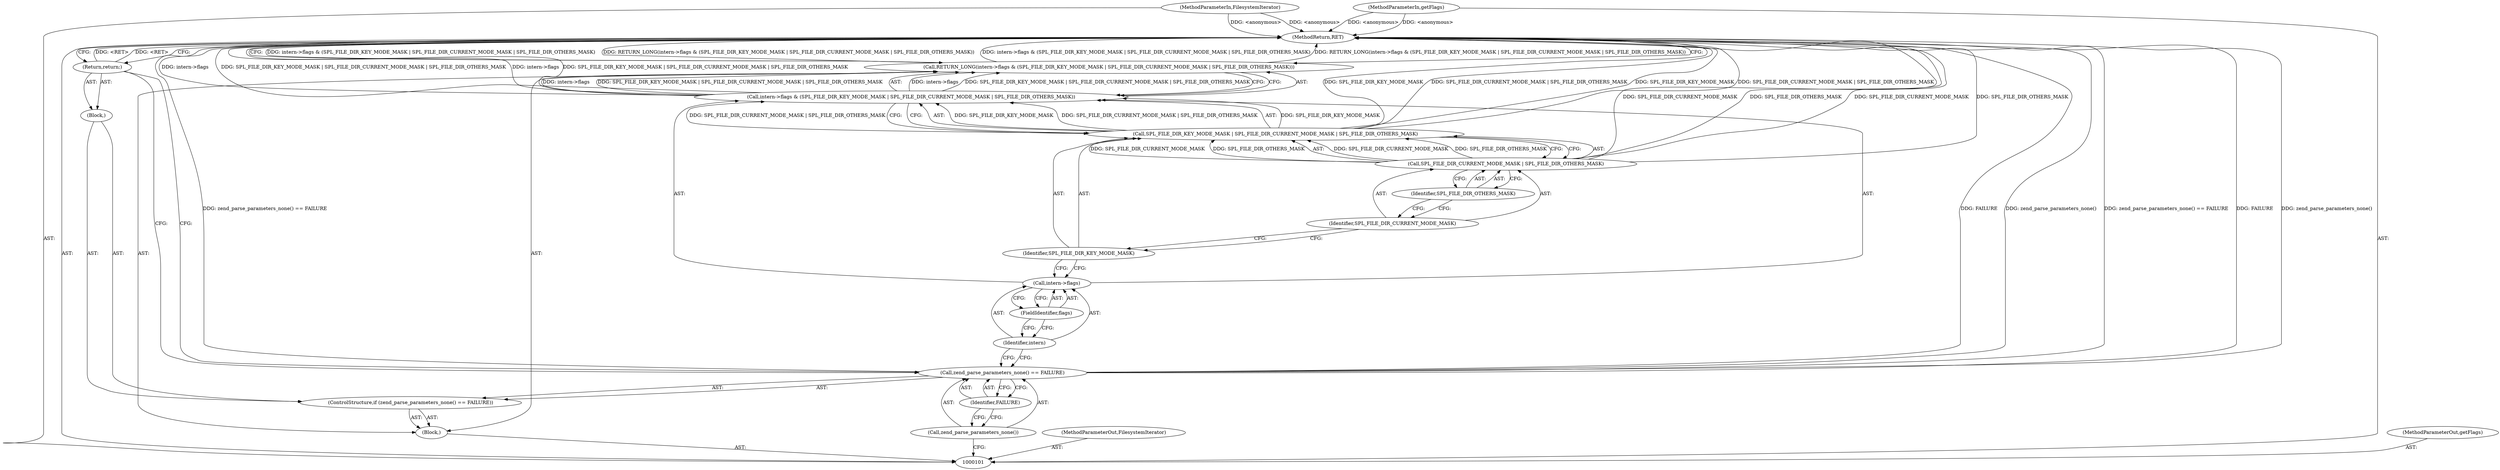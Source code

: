 digraph "0_php-src_7245bff300d3fa8bacbef7897ff080a6f1c23eba?w=1_17" {
"1000121" [label="(MethodReturn,RET)"];
"1000102" [label="(MethodParameterIn,FilesystemIterator)"];
"1000155" [label="(MethodParameterOut,FilesystemIterator)"];
"1000103" [label="(MethodParameterIn,getFlags)"];
"1000156" [label="(MethodParameterOut,getFlags)"];
"1000104" [label="(Block,)"];
"1000105" [label="(ControlStructure,if (zend_parse_parameters_none() == FAILURE))"];
"1000108" [label="(Identifier,FAILURE)"];
"1000109" [label="(Block,)"];
"1000106" [label="(Call,zend_parse_parameters_none() == FAILURE)"];
"1000107" [label="(Call,zend_parse_parameters_none())"];
"1000110" [label="(Return,return;)"];
"1000111" [label="(Call,RETURN_LONG(intern->flags & (SPL_FILE_DIR_KEY_MODE_MASK | SPL_FILE_DIR_CURRENT_MODE_MASK | SPL_FILE_DIR_OTHERS_MASK)))"];
"1000112" [label="(Call,intern->flags & (SPL_FILE_DIR_KEY_MODE_MASK | SPL_FILE_DIR_CURRENT_MODE_MASK | SPL_FILE_DIR_OTHERS_MASK))"];
"1000113" [label="(Call,intern->flags)"];
"1000114" [label="(Identifier,intern)"];
"1000115" [label="(FieldIdentifier,flags)"];
"1000116" [label="(Call,SPL_FILE_DIR_KEY_MODE_MASK | SPL_FILE_DIR_CURRENT_MODE_MASK | SPL_FILE_DIR_OTHERS_MASK)"];
"1000117" [label="(Identifier,SPL_FILE_DIR_KEY_MODE_MASK)"];
"1000118" [label="(Call,SPL_FILE_DIR_CURRENT_MODE_MASK | SPL_FILE_DIR_OTHERS_MASK)"];
"1000119" [label="(Identifier,SPL_FILE_DIR_CURRENT_MODE_MASK)"];
"1000120" [label="(Identifier,SPL_FILE_DIR_OTHERS_MASK)"];
"1000121" -> "1000101"  [label="AST: "];
"1000121" -> "1000110"  [label="CFG: "];
"1000121" -> "1000111"  [label="CFG: "];
"1000110" -> "1000121"  [label="DDG: <RET>"];
"1000116" -> "1000121"  [label="DDG: SPL_FILE_DIR_KEY_MODE_MASK"];
"1000116" -> "1000121"  [label="DDG: SPL_FILE_DIR_CURRENT_MODE_MASK | SPL_FILE_DIR_OTHERS_MASK"];
"1000106" -> "1000121"  [label="DDG: FAILURE"];
"1000106" -> "1000121"  [label="DDG: zend_parse_parameters_none()"];
"1000106" -> "1000121"  [label="DDG: zend_parse_parameters_none() == FAILURE"];
"1000103" -> "1000121"  [label="DDG: <anonymous>"];
"1000118" -> "1000121"  [label="DDG: SPL_FILE_DIR_CURRENT_MODE_MASK"];
"1000118" -> "1000121"  [label="DDG: SPL_FILE_DIR_OTHERS_MASK"];
"1000102" -> "1000121"  [label="DDG: <anonymous>"];
"1000111" -> "1000121"  [label="DDG: intern->flags & (SPL_FILE_DIR_KEY_MODE_MASK | SPL_FILE_DIR_CURRENT_MODE_MASK | SPL_FILE_DIR_OTHERS_MASK)"];
"1000111" -> "1000121"  [label="DDG: RETURN_LONG(intern->flags & (SPL_FILE_DIR_KEY_MODE_MASK | SPL_FILE_DIR_CURRENT_MODE_MASK | SPL_FILE_DIR_OTHERS_MASK))"];
"1000112" -> "1000121"  [label="DDG: intern->flags"];
"1000112" -> "1000121"  [label="DDG: SPL_FILE_DIR_KEY_MODE_MASK | SPL_FILE_DIR_CURRENT_MODE_MASK | SPL_FILE_DIR_OTHERS_MASK"];
"1000102" -> "1000101"  [label="AST: "];
"1000102" -> "1000121"  [label="DDG: <anonymous>"];
"1000155" -> "1000101"  [label="AST: "];
"1000103" -> "1000101"  [label="AST: "];
"1000103" -> "1000121"  [label="DDG: <anonymous>"];
"1000156" -> "1000101"  [label="AST: "];
"1000104" -> "1000101"  [label="AST: "];
"1000105" -> "1000104"  [label="AST: "];
"1000111" -> "1000104"  [label="AST: "];
"1000105" -> "1000104"  [label="AST: "];
"1000106" -> "1000105"  [label="AST: "];
"1000109" -> "1000105"  [label="AST: "];
"1000108" -> "1000106"  [label="AST: "];
"1000108" -> "1000107"  [label="CFG: "];
"1000106" -> "1000108"  [label="CFG: "];
"1000109" -> "1000105"  [label="AST: "];
"1000110" -> "1000109"  [label="AST: "];
"1000106" -> "1000105"  [label="AST: "];
"1000106" -> "1000108"  [label="CFG: "];
"1000107" -> "1000106"  [label="AST: "];
"1000108" -> "1000106"  [label="AST: "];
"1000110" -> "1000106"  [label="CFG: "];
"1000114" -> "1000106"  [label="CFG: "];
"1000106" -> "1000121"  [label="DDG: FAILURE"];
"1000106" -> "1000121"  [label="DDG: zend_parse_parameters_none()"];
"1000106" -> "1000121"  [label="DDG: zend_parse_parameters_none() == FAILURE"];
"1000107" -> "1000106"  [label="AST: "];
"1000107" -> "1000101"  [label="CFG: "];
"1000108" -> "1000107"  [label="CFG: "];
"1000110" -> "1000109"  [label="AST: "];
"1000110" -> "1000106"  [label="CFG: "];
"1000121" -> "1000110"  [label="CFG: "];
"1000110" -> "1000121"  [label="DDG: <RET>"];
"1000111" -> "1000104"  [label="AST: "];
"1000111" -> "1000112"  [label="CFG: "];
"1000112" -> "1000111"  [label="AST: "];
"1000121" -> "1000111"  [label="CFG: "];
"1000111" -> "1000121"  [label="DDG: intern->flags & (SPL_FILE_DIR_KEY_MODE_MASK | SPL_FILE_DIR_CURRENT_MODE_MASK | SPL_FILE_DIR_OTHERS_MASK)"];
"1000111" -> "1000121"  [label="DDG: RETURN_LONG(intern->flags & (SPL_FILE_DIR_KEY_MODE_MASK | SPL_FILE_DIR_CURRENT_MODE_MASK | SPL_FILE_DIR_OTHERS_MASK))"];
"1000112" -> "1000111"  [label="DDG: intern->flags"];
"1000112" -> "1000111"  [label="DDG: SPL_FILE_DIR_KEY_MODE_MASK | SPL_FILE_DIR_CURRENT_MODE_MASK | SPL_FILE_DIR_OTHERS_MASK"];
"1000112" -> "1000111"  [label="AST: "];
"1000112" -> "1000116"  [label="CFG: "];
"1000113" -> "1000112"  [label="AST: "];
"1000116" -> "1000112"  [label="AST: "];
"1000111" -> "1000112"  [label="CFG: "];
"1000112" -> "1000121"  [label="DDG: intern->flags"];
"1000112" -> "1000121"  [label="DDG: SPL_FILE_DIR_KEY_MODE_MASK | SPL_FILE_DIR_CURRENT_MODE_MASK | SPL_FILE_DIR_OTHERS_MASK"];
"1000112" -> "1000111"  [label="DDG: intern->flags"];
"1000112" -> "1000111"  [label="DDG: SPL_FILE_DIR_KEY_MODE_MASK | SPL_FILE_DIR_CURRENT_MODE_MASK | SPL_FILE_DIR_OTHERS_MASK"];
"1000116" -> "1000112"  [label="DDG: SPL_FILE_DIR_KEY_MODE_MASK"];
"1000116" -> "1000112"  [label="DDG: SPL_FILE_DIR_CURRENT_MODE_MASK | SPL_FILE_DIR_OTHERS_MASK"];
"1000113" -> "1000112"  [label="AST: "];
"1000113" -> "1000115"  [label="CFG: "];
"1000114" -> "1000113"  [label="AST: "];
"1000115" -> "1000113"  [label="AST: "];
"1000117" -> "1000113"  [label="CFG: "];
"1000114" -> "1000113"  [label="AST: "];
"1000114" -> "1000106"  [label="CFG: "];
"1000115" -> "1000114"  [label="CFG: "];
"1000115" -> "1000113"  [label="AST: "];
"1000115" -> "1000114"  [label="CFG: "];
"1000113" -> "1000115"  [label="CFG: "];
"1000116" -> "1000112"  [label="AST: "];
"1000116" -> "1000118"  [label="CFG: "];
"1000117" -> "1000116"  [label="AST: "];
"1000118" -> "1000116"  [label="AST: "];
"1000112" -> "1000116"  [label="CFG: "];
"1000116" -> "1000121"  [label="DDG: SPL_FILE_DIR_KEY_MODE_MASK"];
"1000116" -> "1000121"  [label="DDG: SPL_FILE_DIR_CURRENT_MODE_MASK | SPL_FILE_DIR_OTHERS_MASK"];
"1000116" -> "1000112"  [label="DDG: SPL_FILE_DIR_KEY_MODE_MASK"];
"1000116" -> "1000112"  [label="DDG: SPL_FILE_DIR_CURRENT_MODE_MASK | SPL_FILE_DIR_OTHERS_MASK"];
"1000118" -> "1000116"  [label="DDG: SPL_FILE_DIR_CURRENT_MODE_MASK"];
"1000118" -> "1000116"  [label="DDG: SPL_FILE_DIR_OTHERS_MASK"];
"1000117" -> "1000116"  [label="AST: "];
"1000117" -> "1000113"  [label="CFG: "];
"1000119" -> "1000117"  [label="CFG: "];
"1000118" -> "1000116"  [label="AST: "];
"1000118" -> "1000120"  [label="CFG: "];
"1000119" -> "1000118"  [label="AST: "];
"1000120" -> "1000118"  [label="AST: "];
"1000116" -> "1000118"  [label="CFG: "];
"1000118" -> "1000121"  [label="DDG: SPL_FILE_DIR_CURRENT_MODE_MASK"];
"1000118" -> "1000121"  [label="DDG: SPL_FILE_DIR_OTHERS_MASK"];
"1000118" -> "1000116"  [label="DDG: SPL_FILE_DIR_CURRENT_MODE_MASK"];
"1000118" -> "1000116"  [label="DDG: SPL_FILE_DIR_OTHERS_MASK"];
"1000119" -> "1000118"  [label="AST: "];
"1000119" -> "1000117"  [label="CFG: "];
"1000120" -> "1000119"  [label="CFG: "];
"1000120" -> "1000118"  [label="AST: "];
"1000120" -> "1000119"  [label="CFG: "];
"1000118" -> "1000120"  [label="CFG: "];
}
